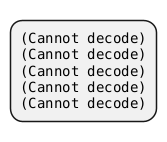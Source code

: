 @startmindmap

*:<img:images/img_147.png>
<img:images/img_150.png>
<img:images/img_148.png>
<img:images/img_773.png>
<img:images/img_149.png>;
@endmindmap
